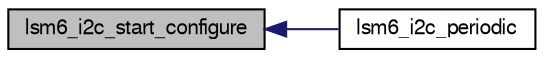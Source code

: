 digraph "lsm6_i2c_start_configure"
{
  edge [fontname="FreeSans",fontsize="10",labelfontname="FreeSans",labelfontsize="10"];
  node [fontname="FreeSans",fontsize="10",shape=record];
  rankdir="LR";
  Node1 [label="lsm6_i2c_start_configure",height=0.2,width=0.4,color="black", fillcolor="grey75", style="filled", fontcolor="black"];
  Node1 -> Node2 [dir="back",color="midnightblue",fontsize="10",style="solid",fontname="FreeSans"];
  Node2 [label="lsm6_i2c_periodic",height=0.2,width=0.4,color="black", fillcolor="white", style="filled",URL="$lsm6ds33__i2c_8h.html#ab535c69055846e6f741aab8112593130",tooltip="convenience function: read or start configuration if not already initialized "];
}
